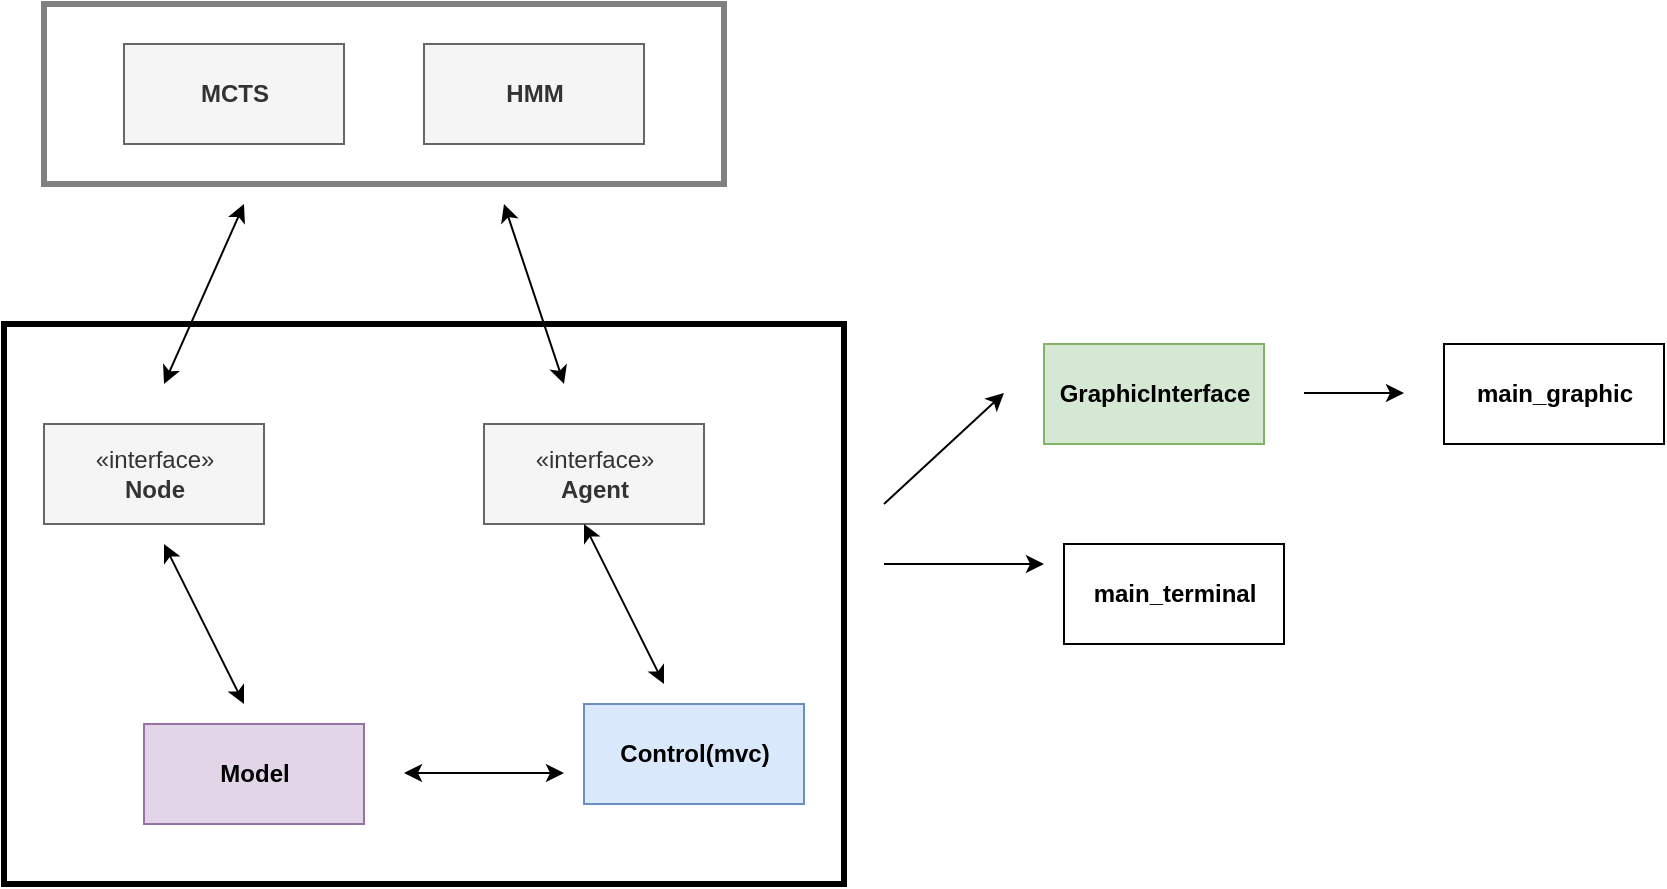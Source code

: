 <mxfile version="12.4.8" type="device"><diagram id="3gjsJfwX6NH6ZjUIXrtz" name="Page-1"><mxGraphModel dx="1131" dy="1734" grid="1" gridSize="10" guides="1" tooltips="1" connect="1" arrows="1" fold="1" page="1" pageScale="1" pageWidth="850" pageHeight="1100" math="0" shadow="0"><root><mxCell id="0"/><mxCell id="1" parent="0"/><mxCell id="1u6QL9yyQh-Ea_asQnVc-1" value="&lt;b&gt;MCTS&lt;/b&gt;" style="html=1;fillColor=#f5f5f5;strokeColor=#666666;fontColor=#333333;" parent="1" vertex="1"><mxGeometry x="70" y="20" width="110" height="50" as="geometry"/></mxCell><mxCell id="1u6QL9yyQh-Ea_asQnVc-2" value="«interface»&lt;br&gt;&lt;b&gt;Node&lt;/b&gt;" style="html=1;fillColor=#f5f5f5;strokeColor=#666666;fontColor=#333333;" parent="1" vertex="1"><mxGeometry x="30" y="210" width="110" height="50" as="geometry"/></mxCell><mxCell id="1u6QL9yyQh-Ea_asQnVc-3" value="&lt;b&gt;Model&lt;/b&gt;" style="html=1;fillColor=#e1d5e7;strokeColor=#9673a6;" parent="1" vertex="1"><mxGeometry x="80" y="360" width="110" height="50" as="geometry"/></mxCell><mxCell id="1u6QL9yyQh-Ea_asQnVc-4" value="&lt;b&gt;Control(mvc)&lt;/b&gt;" style="html=1;fillColor=#dae8fc;strokeColor=#6c8ebf;" parent="1" vertex="1"><mxGeometry x="300" y="350" width="110" height="50" as="geometry"/></mxCell><mxCell id="1u6QL9yyQh-Ea_asQnVc-5" value="&lt;b&gt;GraphicInterface&lt;/b&gt;" style="html=1;fillColor=#d5e8d4;strokeColor=#82b366;" parent="1" vertex="1"><mxGeometry x="530" y="170" width="110" height="50" as="geometry"/></mxCell><mxCell id="1u6QL9yyQh-Ea_asQnVc-6" value="&lt;div&gt;&lt;b&gt;main_terminal&lt;/b&gt;&lt;/div&gt;" style="html=1;" parent="1" vertex="1"><mxGeometry x="540" y="270" width="110" height="50" as="geometry"/></mxCell><mxCell id="1u6QL9yyQh-Ea_asQnVc-7" value="&lt;div&gt;&lt;b&gt;main_graphic&lt;/b&gt;&lt;/div&gt;" style="html=1;" parent="1" vertex="1"><mxGeometry x="730" y="170" width="110" height="50" as="geometry"/></mxCell><mxCell id="1u6QL9yyQh-Ea_asQnVc-8" value="" style="endArrow=classic;startArrow=classic;html=1;" parent="1" edge="1"><mxGeometry width="50" height="50" relative="1" as="geometry"><mxPoint x="130" y="350" as="sourcePoint"/><mxPoint x="90" y="270" as="targetPoint"/></mxGeometry></mxCell><mxCell id="1u6QL9yyQh-Ea_asQnVc-9" value="" style="endArrow=classic;startArrow=classic;html=1;" parent="1" edge="1"><mxGeometry width="50" height="50" relative="1" as="geometry"><mxPoint x="90" y="190" as="sourcePoint"/><mxPoint x="130" y="100" as="targetPoint"/></mxGeometry></mxCell><mxCell id="1u6QL9yyQh-Ea_asQnVc-10" value="" style="endArrow=classic;startArrow=classic;html=1;" parent="1" edge="1"><mxGeometry width="50" height="50" relative="1" as="geometry"><mxPoint x="210" y="384.5" as="sourcePoint"/><mxPoint x="290" y="384.5" as="targetPoint"/></mxGeometry></mxCell><mxCell id="1u6QL9yyQh-Ea_asQnVc-11" value="" style="endArrow=classic;startArrow=classic;html=1;" parent="1" edge="1"><mxGeometry width="50" height="50" relative="1" as="geometry"><mxPoint x="290" y="190" as="sourcePoint"/><mxPoint x="260" y="100" as="targetPoint"/></mxGeometry></mxCell><mxCell id="1u6QL9yyQh-Ea_asQnVc-12" value="" style="rounded=0;whiteSpace=wrap;html=1;fillColor=none;strokeWidth=3;" parent="1" vertex="1"><mxGeometry x="10" y="160" width="420" height="280" as="geometry"/></mxCell><mxCell id="1u6QL9yyQh-Ea_asQnVc-13" value="" style="endArrow=classic;html=1;" parent="1" edge="1"><mxGeometry width="50" height="50" relative="1" as="geometry"><mxPoint x="450" y="250" as="sourcePoint"/><mxPoint x="510" y="194.5" as="targetPoint"/></mxGeometry></mxCell><mxCell id="1u6QL9yyQh-Ea_asQnVc-14" value="" style="endArrow=classic;html=1;" parent="1" edge="1"><mxGeometry width="50" height="50" relative="1" as="geometry"><mxPoint x="450" y="280" as="sourcePoint"/><mxPoint x="530" y="280" as="targetPoint"/></mxGeometry></mxCell><mxCell id="1u6QL9yyQh-Ea_asQnVc-15" value="" style="endArrow=classic;html=1;" parent="1" edge="1"><mxGeometry width="50" height="50" relative="1" as="geometry"><mxPoint x="660" y="194.5" as="sourcePoint"/><mxPoint x="710" y="194.5" as="targetPoint"/></mxGeometry></mxCell><mxCell id="KWR5aNfSW0qZZMLPGc-r-1" value="&lt;b&gt;HMM&lt;/b&gt;" style="html=1;fillColor=#f5f5f5;strokeColor=#666666;fontColor=#333333;" vertex="1" parent="1"><mxGeometry x="220" y="20" width="110" height="50" as="geometry"/></mxCell><mxCell id="KWR5aNfSW0qZZMLPGc-r-2" value="«interface»&lt;br&gt;&lt;b&gt;Agent&lt;/b&gt;" style="html=1;fillColor=#f5f5f5;strokeColor=#666666;fontColor=#333333;" vertex="1" parent="1"><mxGeometry x="250" y="210" width="110" height="50" as="geometry"/></mxCell><mxCell id="KWR5aNfSW0qZZMLPGc-r-3" value="" style="endArrow=classic;startArrow=classic;html=1;" edge="1" parent="1"><mxGeometry width="50" height="50" relative="1" as="geometry"><mxPoint x="340" y="340" as="sourcePoint"/><mxPoint x="300" y="260" as="targetPoint"/></mxGeometry></mxCell><mxCell id="KWR5aNfSW0qZZMLPGc-r-5" value="" style="rounded=0;whiteSpace=wrap;html=1;fillColor=none;strokeWidth=3;strokeColor=#808080;" vertex="1" parent="1"><mxGeometry x="30" width="340" height="90" as="geometry"/></mxCell></root></mxGraphModel></diagram></mxfile>